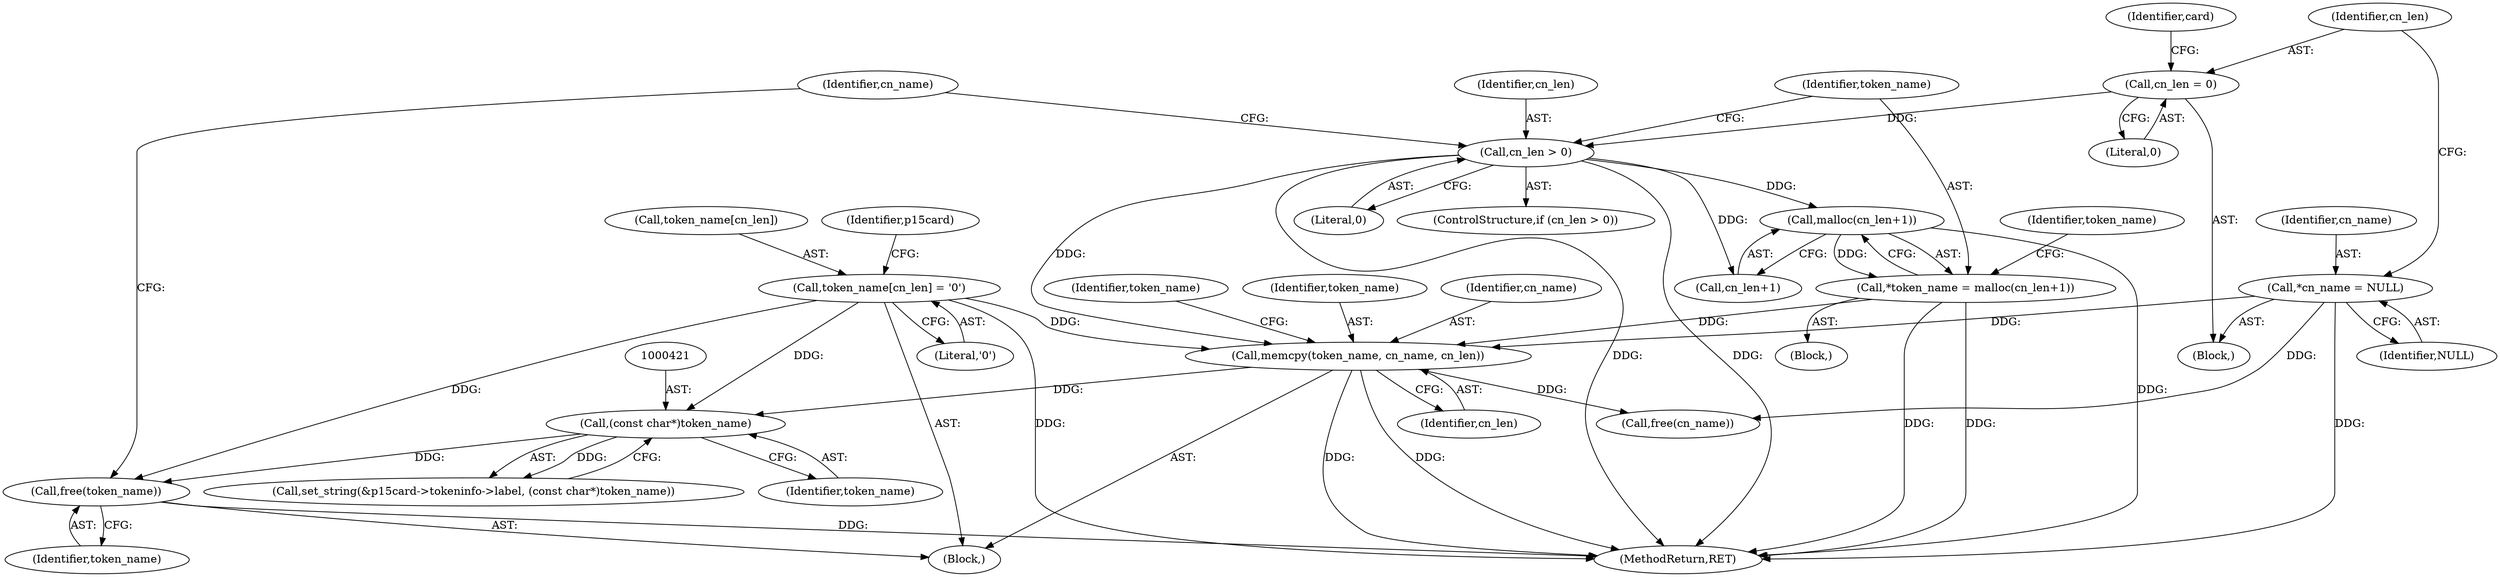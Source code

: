 digraph "0_OpenSC_360e95d45ac4123255a4c796db96337f332160ad#diff-d643a0fa169471dbf2912f4866dc49c5_4@API" {
"1000423" [label="(Call,free(token_name))"];
"1000408" [label="(Call,token_name[cn_len] = '\0')"];
"1000420" [label="(Call,(const char*)token_name)"];
"1000404" [label="(Call,memcpy(token_name, cn_name, cn_len))"];
"1000395" [label="(Call,*token_name = malloc(cn_len+1))"];
"1000397" [label="(Call,malloc(cn_len+1))"];
"1000390" [label="(Call,cn_len > 0)"];
"1000370" [label="(Call,cn_len = 0)"];
"1000366" [label="(Call,*cn_name = NULL)"];
"1000367" [label="(Identifier,cn_name)"];
"1000372" [label="(Literal,0)"];
"1000366" [label="(Call,*cn_name = NULL)"];
"1000408" [label="(Call,token_name[cn_len] = '\0')"];
"1000390" [label="(Call,cn_len > 0)"];
"1000375" [label="(Identifier,card)"];
"1000395" [label="(Call,*token_name = malloc(cn_len+1))"];
"1000834" [label="(MethodReturn,RET)"];
"1000402" [label="(Identifier,token_name)"];
"1000391" [label="(Identifier,cn_len)"];
"1000371" [label="(Identifier,cn_len)"];
"1000403" [label="(Block,)"];
"1000422" [label="(Identifier,token_name)"];
"1000425" [label="(Call,free(cn_name))"];
"1000393" [label="(Block,)"];
"1000368" [label="(Identifier,NULL)"];
"1000405" [label="(Identifier,token_name)"];
"1000392" [label="(Literal,0)"];
"1000407" [label="(Identifier,cn_len)"];
"1000409" [label="(Call,token_name[cn_len])"];
"1000361" [label="(Block,)"];
"1000423" [label="(Call,free(token_name))"];
"1000413" [label="(Call,set_string(&p15card->tokeninfo->label, (const char*)token_name))"];
"1000406" [label="(Identifier,cn_name)"];
"1000424" [label="(Identifier,token_name)"];
"1000398" [label="(Call,cn_len+1)"];
"1000417" [label="(Identifier,p15card)"];
"1000410" [label="(Identifier,token_name)"];
"1000389" [label="(ControlStructure,if (cn_len > 0))"];
"1000396" [label="(Identifier,token_name)"];
"1000370" [label="(Call,cn_len = 0)"];
"1000426" [label="(Identifier,cn_name)"];
"1000404" [label="(Call,memcpy(token_name, cn_name, cn_len))"];
"1000420" [label="(Call,(const char*)token_name)"];
"1000397" [label="(Call,malloc(cn_len+1))"];
"1000412" [label="(Literal,'\0')"];
"1000423" -> "1000403"  [label="AST: "];
"1000423" -> "1000424"  [label="CFG: "];
"1000424" -> "1000423"  [label="AST: "];
"1000426" -> "1000423"  [label="CFG: "];
"1000423" -> "1000834"  [label="DDG: "];
"1000408" -> "1000423"  [label="DDG: "];
"1000420" -> "1000423"  [label="DDG: "];
"1000408" -> "1000403"  [label="AST: "];
"1000408" -> "1000412"  [label="CFG: "];
"1000409" -> "1000408"  [label="AST: "];
"1000412" -> "1000408"  [label="AST: "];
"1000417" -> "1000408"  [label="CFG: "];
"1000408" -> "1000834"  [label="DDG: "];
"1000408" -> "1000404"  [label="DDG: "];
"1000408" -> "1000420"  [label="DDG: "];
"1000420" -> "1000413"  [label="AST: "];
"1000420" -> "1000422"  [label="CFG: "];
"1000421" -> "1000420"  [label="AST: "];
"1000422" -> "1000420"  [label="AST: "];
"1000413" -> "1000420"  [label="CFG: "];
"1000420" -> "1000413"  [label="DDG: "];
"1000404" -> "1000420"  [label="DDG: "];
"1000404" -> "1000403"  [label="AST: "];
"1000404" -> "1000407"  [label="CFG: "];
"1000405" -> "1000404"  [label="AST: "];
"1000406" -> "1000404"  [label="AST: "];
"1000407" -> "1000404"  [label="AST: "];
"1000410" -> "1000404"  [label="CFG: "];
"1000404" -> "1000834"  [label="DDG: "];
"1000404" -> "1000834"  [label="DDG: "];
"1000395" -> "1000404"  [label="DDG: "];
"1000366" -> "1000404"  [label="DDG: "];
"1000390" -> "1000404"  [label="DDG: "];
"1000404" -> "1000425"  [label="DDG: "];
"1000395" -> "1000393"  [label="AST: "];
"1000395" -> "1000397"  [label="CFG: "];
"1000396" -> "1000395"  [label="AST: "];
"1000397" -> "1000395"  [label="AST: "];
"1000402" -> "1000395"  [label="CFG: "];
"1000395" -> "1000834"  [label="DDG: "];
"1000395" -> "1000834"  [label="DDG: "];
"1000397" -> "1000395"  [label="DDG: "];
"1000397" -> "1000398"  [label="CFG: "];
"1000398" -> "1000397"  [label="AST: "];
"1000397" -> "1000834"  [label="DDG: "];
"1000390" -> "1000397"  [label="DDG: "];
"1000390" -> "1000389"  [label="AST: "];
"1000390" -> "1000392"  [label="CFG: "];
"1000391" -> "1000390"  [label="AST: "];
"1000392" -> "1000390"  [label="AST: "];
"1000396" -> "1000390"  [label="CFG: "];
"1000426" -> "1000390"  [label="CFG: "];
"1000390" -> "1000834"  [label="DDG: "];
"1000390" -> "1000834"  [label="DDG: "];
"1000370" -> "1000390"  [label="DDG: "];
"1000390" -> "1000398"  [label="DDG: "];
"1000370" -> "1000361"  [label="AST: "];
"1000370" -> "1000372"  [label="CFG: "];
"1000371" -> "1000370"  [label="AST: "];
"1000372" -> "1000370"  [label="AST: "];
"1000375" -> "1000370"  [label="CFG: "];
"1000366" -> "1000361"  [label="AST: "];
"1000366" -> "1000368"  [label="CFG: "];
"1000367" -> "1000366"  [label="AST: "];
"1000368" -> "1000366"  [label="AST: "];
"1000371" -> "1000366"  [label="CFG: "];
"1000366" -> "1000834"  [label="DDG: "];
"1000366" -> "1000425"  [label="DDG: "];
}
